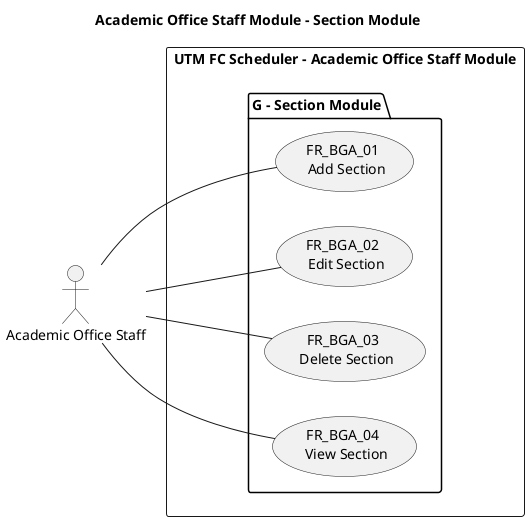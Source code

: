 @startuml Academic Office Staff Module - Section Module

title Academic Office Staff Module - Section Module
left to right direction

' Use case ID format: FR_BBC_00
' FR: Functional Requirement
' A: Module. A for End-User, B for Academic Office Staff
' B: Sub-module
' C: Sub-module group
' 00: Use case number


' Actors
"Academic Office Staff" as AOS

' Use Cases
rectangle "UTM FC Scheduler - Academic Office Staff Module" {
    package "G - Section Module" {
        usecase (FR_BGA_01 \n Add Section) as FR_BGA_01
        usecase (FR_BGA_02 \n Edit Section) as FR_BGA_02
        usecase (FR_BGA_03 \n Delete Section) as FR_BGA_03
        usecase (FR_BGA_04 \n View Section) as FR_BGA_04
    }
}

' Associations
AOS -- FR_BGA_01
AOS -- FR_BGA_02
AOS -- FR_BGA_03
AOS -- FR_BGA_04
@enduml